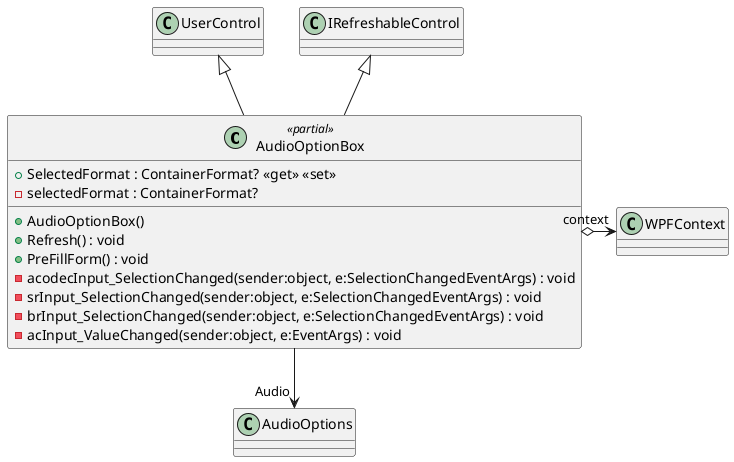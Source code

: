 @startuml
class AudioOptionBox <<partial>> {
    + SelectedFormat : ContainerFormat? <<get>> <<set>>
    - selectedFormat : ContainerFormat?
    + AudioOptionBox()
    + Refresh() : void
    + PreFillForm() : void
    - acodecInput_SelectionChanged(sender:object, e:SelectionChangedEventArgs) : void
    - srInput_SelectionChanged(sender:object, e:SelectionChangedEventArgs) : void
    - brInput_SelectionChanged(sender:object, e:SelectionChangedEventArgs) : void
    - acInput_ValueChanged(sender:object, e:EventArgs) : void
}
UserControl <|-- AudioOptionBox
IRefreshableControl <|-- AudioOptionBox
AudioOptionBox --> "Audio" AudioOptions
AudioOptionBox o-> "context" WPFContext
@enduml
